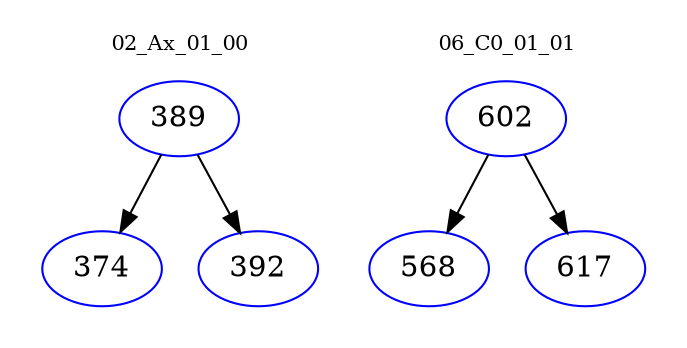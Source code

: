 digraph{
subgraph cluster_0 {
color = white
label = "02_Ax_01_00";
fontsize=10;
T0_389 [label="389", color="blue"]
T0_389 -> T0_374 [color="black"]
T0_374 [label="374", color="blue"]
T0_389 -> T0_392 [color="black"]
T0_392 [label="392", color="blue"]
}
subgraph cluster_1 {
color = white
label = "06_C0_01_01";
fontsize=10;
T1_602 [label="602", color="blue"]
T1_602 -> T1_568 [color="black"]
T1_568 [label="568", color="blue"]
T1_602 -> T1_617 [color="black"]
T1_617 [label="617", color="blue"]
}
}
